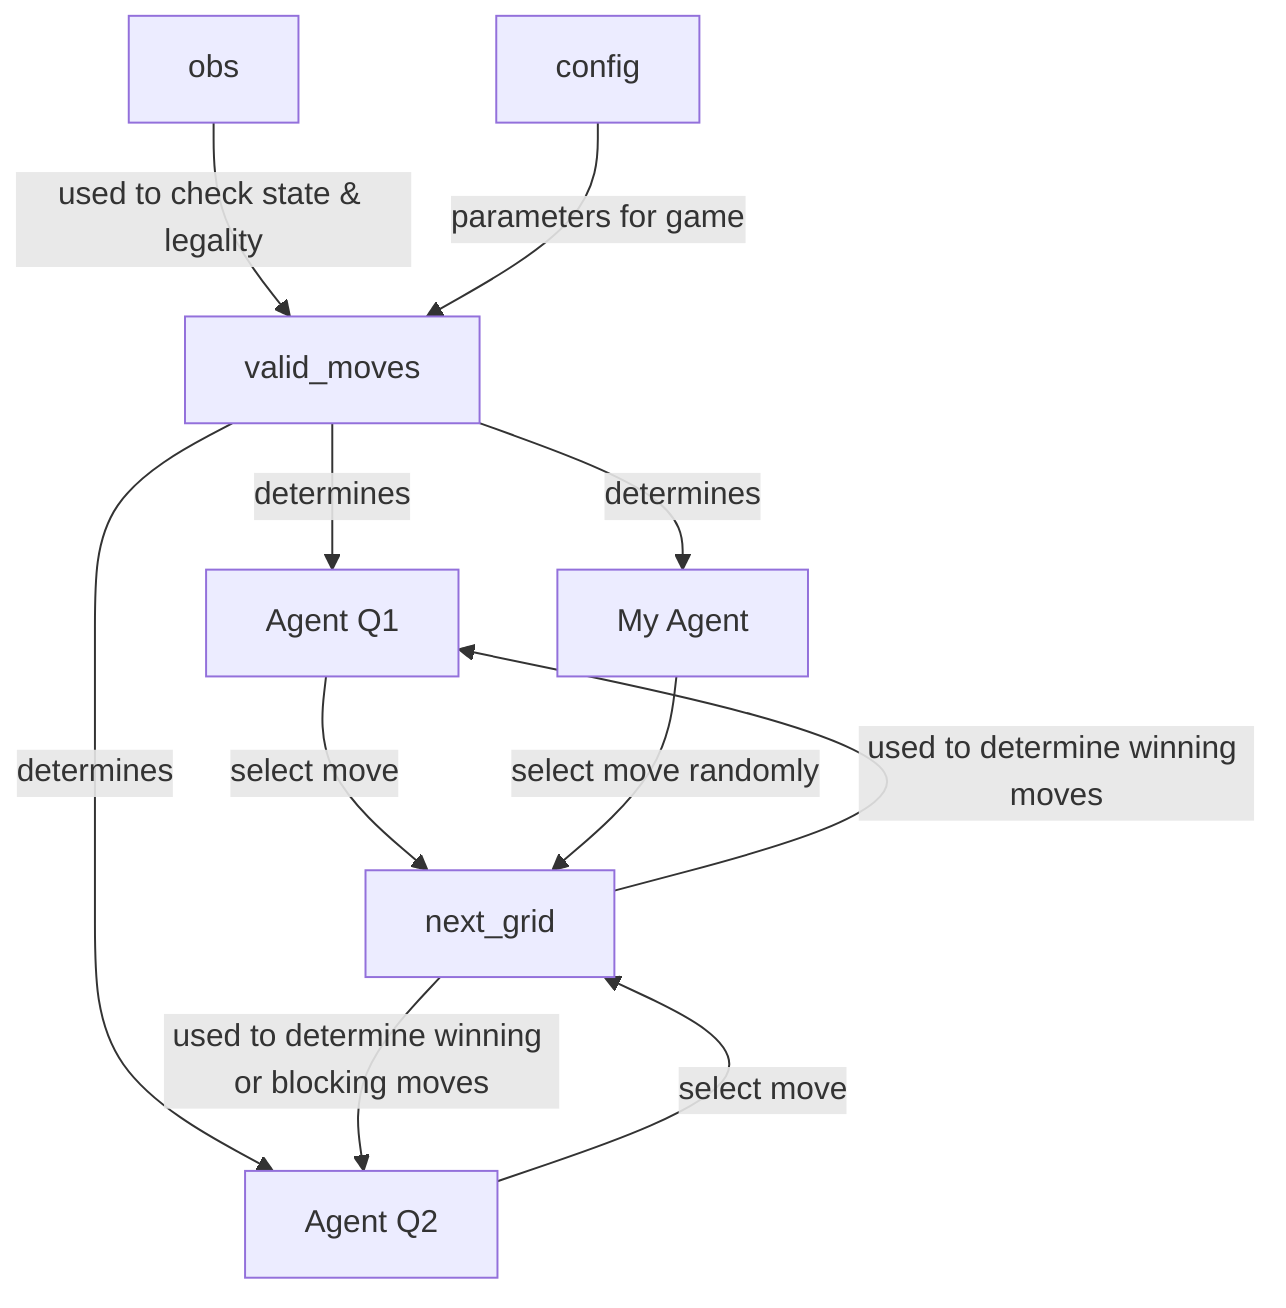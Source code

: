 flowchart TD
    OBS["obs"]
    CONFIG["config"]
    VALID_MOVES["valid_moves"]
    NEXT_GRID["next_grid"]
    AGENT_Q1["Agent Q1"]
    AGENT_Q2["Agent Q2"]
    MY_AGENT["My Agent"]

    OBS -->|used to check state & legality| VALID_MOVES
    CONFIG -->|parameters for game| VALID_MOVES
    VALID_MOVES -->|determines| AGENT_Q1
    VALID_MOVES -->|determines| AGENT_Q2
    VALID_MOVES -->|determines| MY_AGENT
    NEXT_GRID -->|used to determine winning moves| AGENT_Q1
    NEXT_GRID -->|used to determine winning or blocking moves| AGENT_Q2

    AGENT_Q1 -->|select move| NEXT_GRID
    AGENT_Q2 -->|select move| NEXT_GRID
    MY_AGENT -->|select move randomly| NEXT_GRID